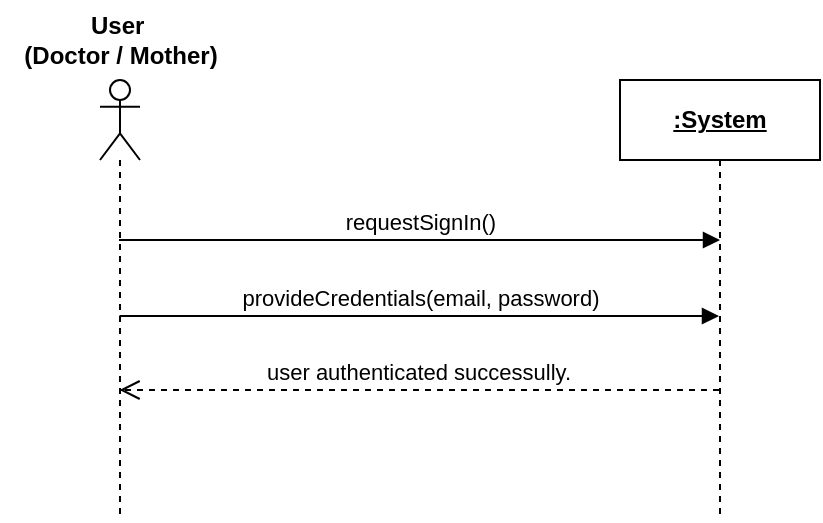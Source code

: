 <mxfile version="27.1.5" pages="16">
  <diagram name="SignIn" id="N6GayVzrRstHOmk6WzIa">
    <mxGraphModel dx="454" dy="593" grid="1" gridSize="10" guides="1" tooltips="1" connect="1" arrows="1" fold="1" page="1" pageScale="1" pageWidth="850" pageHeight="1100" math="0" shadow="0">
      <root>
        <mxCell id="0" />
        <mxCell id="1" parent="0" />
        <mxCell id="EVhgLAGG6ibvL9TU4sFH-7" value="" style="shape=umlLifeline;perimeter=lifelinePerimeter;whiteSpace=wrap;html=1;container=0;dropTarget=0;collapsible=0;recursiveResize=0;outlineConnect=0;portConstraint=eastwest;newEdgeStyle={&quot;curved&quot;:0,&quot;rounded&quot;:0};participant=umlActor;" parent="1" vertex="1">
          <mxGeometry x="230" y="90" width="20" height="220" as="geometry" />
        </mxCell>
        <mxCell id="EVhgLAGG6ibvL9TU4sFH-8" value="&lt;b&gt;:System&lt;/b&gt;" style="shape=umlLifeline;perimeter=lifelinePerimeter;whiteSpace=wrap;html=1;container=1;dropTarget=0;collapsible=0;recursiveResize=0;outlineConnect=0;portConstraint=eastwest;newEdgeStyle={&quot;curved&quot;:0,&quot;rounded&quot;:0};fontStyle=4" parent="1" vertex="1">
          <mxGeometry x="490" y="90" width="100" height="220" as="geometry" />
        </mxCell>
        <mxCell id="EVhgLAGG6ibvL9TU4sFH-10" value="requestSignIn()" style="html=1;verticalAlign=bottom;endArrow=block;curved=0;rounded=0;" parent="1" edge="1">
          <mxGeometry x="-0.002" width="80" relative="1" as="geometry">
            <mxPoint x="239.5" y="170" as="sourcePoint" />
            <mxPoint x="540" y="170" as="targetPoint" />
            <mxPoint as="offset" />
          </mxGeometry>
        </mxCell>
        <mxCell id="EVhgLAGG6ibvL9TU4sFH-12" value="&lt;b&gt;User&amp;nbsp;&lt;/b&gt;&lt;div&gt;&lt;b&gt;(Doctor / Mother)&lt;/b&gt;&lt;/div&gt;" style="text;html=1;align=center;verticalAlign=middle;resizable=0;points=[];autosize=1;strokeColor=none;fillColor=none;" parent="1" vertex="1">
          <mxGeometry x="180" y="50" width="120" height="40" as="geometry" />
        </mxCell>
        <mxCell id="YgjMGdkegu4M4lKIkr5J-3" value="provideCredentials(email, password)" style="html=1;verticalAlign=bottom;endArrow=block;curved=0;rounded=0;" parent="1" edge="1">
          <mxGeometry width="80" relative="1" as="geometry">
            <mxPoint x="239.759" y="208" as="sourcePoint" />
            <mxPoint x="539.5" y="208" as="targetPoint" />
          </mxGeometry>
        </mxCell>
        <mxCell id="YgjMGdkegu4M4lKIkr5J-4" value="user authenticated successully." style="html=1;verticalAlign=bottom;endArrow=open;dashed=1;endSize=8;curved=0;rounded=0;" parent="1" edge="1">
          <mxGeometry relative="1" as="geometry">
            <mxPoint x="539.5" y="245" as="sourcePoint" />
            <mxPoint x="239.759" y="245" as="targetPoint" />
          </mxGeometry>
        </mxCell>
      </root>
    </mxGraphModel>
  </diagram>
  <diagram id="Yyx0o5TSY3xgZ4pMwKbJ" name="SignUp">
    <mxGraphModel dx="454" dy="593" grid="1" gridSize="10" guides="1" tooltips="1" connect="1" arrows="1" fold="1" page="1" pageScale="1" pageWidth="850" pageHeight="1100" math="0" shadow="0">
      <root>
        <mxCell id="0" />
        <mxCell id="1" parent="0" />
        <mxCell id="LHX_hr5OwsLQoqtaQr-F-1" value="&lt;b&gt;:System&lt;/b&gt;" style="shape=umlLifeline;perimeter=lifelinePerimeter;whiteSpace=wrap;html=1;container=1;dropTarget=0;collapsible=0;recursiveResize=0;outlineConnect=0;portConstraint=eastwest;newEdgeStyle={&quot;curved&quot;:0,&quot;rounded&quot;:0};" parent="1" vertex="1">
          <mxGeometry x="630" y="490" width="100" height="250" as="geometry" />
        </mxCell>
        <mxCell id="LHX_hr5OwsLQoqtaQr-F-3" value="" style="shape=umlLifeline;perimeter=lifelinePerimeter;whiteSpace=wrap;html=1;container=0;dropTarget=0;collapsible=0;recursiveResize=0;outlineConnect=0;portConstraint=eastwest;newEdgeStyle={&quot;curved&quot;:0,&quot;rounded&quot;:0};participant=umlActor;" parent="1" vertex="1">
          <mxGeometry x="240" y="520" width="20" height="210" as="geometry" />
        </mxCell>
        <mxCell id="LHX_hr5OwsLQoqtaQr-F-4" value="requestSignUp()" style="html=1;verticalAlign=bottom;endArrow=block;curved=0;rounded=0;" parent="1" target="LHX_hr5OwsLQoqtaQr-F-1" edge="1">
          <mxGeometry width="80" relative="1" as="geometry">
            <mxPoint x="249.5" y="592" as="sourcePoint" />
            <mxPoint x="639.5" y="592" as="targetPoint" />
            <mxPoint as="offset" />
          </mxGeometry>
        </mxCell>
        <mxCell id="LHX_hr5OwsLQoqtaQr-F-6" value="&lt;b&gt;User&amp;nbsp;&lt;/b&gt;&lt;div&gt;&lt;b&gt;(Doctor / Mother)&lt;/b&gt;&lt;/div&gt;" style="text;html=1;align=center;verticalAlign=middle;resizable=0;points=[];autosize=1;strokeColor=none;fillColor=none;" parent="1" vertex="1">
          <mxGeometry x="190" y="450" width="120" height="40" as="geometry" />
        </mxCell>
        <mxCell id="sfrPIiyPcjP5FA_OpZy0-5" value="provideCredentials(email, photo, name, dateOfBirth, role, password, confirmPassword)" style="html=1;verticalAlign=bottom;endArrow=block;curved=0;rounded=0;" parent="1" target="LHX_hr5OwsLQoqtaQr-F-1" edge="1">
          <mxGeometry x="-0.002" width="80" relative="1" as="geometry">
            <mxPoint x="249.5" y="653" as="sourcePoint" />
            <mxPoint x="639.5" y="653" as="targetPoint" />
            <mxPoint as="offset" />
          </mxGeometry>
        </mxCell>
        <mxCell id="sfrPIiyPcjP5FA_OpZy0-7" value="Account Created Successfully" style="html=1;verticalAlign=bottom;endArrow=open;dashed=1;endSize=8;curved=0;rounded=0;" parent="1" edge="1">
          <mxGeometry relative="1" as="geometry">
            <mxPoint x="679.5" y="694" as="sourcePoint" />
            <mxPoint x="249.5" y="694" as="targetPoint" />
          </mxGeometry>
        </mxCell>
      </root>
    </mxGraphModel>
  </diagram>
  <diagram id="Fanrsh-Y3Voa6wJdwCKg" name="Reset Password">
    <mxGraphModel dx="454" dy="593" grid="1" gridSize="10" guides="1" tooltips="1" connect="1" arrows="1" fold="1" page="1" pageScale="1" pageWidth="850" pageHeight="1100" math="0" shadow="0">
      <root>
        <mxCell id="0" />
        <mxCell id="1" parent="0" />
        <mxCell id="NAHhVBtq1M-nfspq5FFh-1" value="&lt;b&gt;:System&lt;/b&gt;" style="shape=umlLifeline;perimeter=lifelinePerimeter;whiteSpace=wrap;html=1;container=1;dropTarget=0;collapsible=0;recursiveResize=0;outlineConnect=0;portConstraint=eastwest;newEdgeStyle={&quot;curved&quot;:0,&quot;rounded&quot;:0};" parent="1" vertex="1">
          <mxGeometry x="643" y="283" width="100" height="587" as="geometry" />
        </mxCell>
        <mxCell id="NAHhVBtq1M-nfspq5FFh-5" value="oneTimePassword" style="html=1;verticalAlign=bottom;endArrow=open;dashed=1;endSize=8;curved=0;rounded=0;" parent="NAHhVBtq1M-nfspq5FFh-1" edge="1">
          <mxGeometry relative="1" as="geometry">
            <mxPoint x="45" y="292" as="sourcePoint" />
            <mxPoint x="-250" y="292" as="targetPoint" />
          </mxGeometry>
        </mxCell>
        <mxCell id="NAHhVBtq1M-nfspq5FFh-7" value="prompt new password" style="html=1;verticalAlign=bottom;endArrow=open;dashed=1;endSize=8;curved=0;rounded=0;" parent="NAHhVBtq1M-nfspq5FFh-1" edge="1">
          <mxGeometry relative="1" as="geometry">
            <mxPoint x="43" y="394" as="sourcePoint" />
            <mxPoint x="-252" y="394" as="targetPoint" />
          </mxGeometry>
        </mxCell>
        <mxCell id="NAHhVBtq1M-nfspq5FFh-23" value="Password Resest Success" style="html=1;verticalAlign=bottom;endArrow=open;dashed=1;endSize=8;curved=0;rounded=0;" parent="NAHhVBtq1M-nfspq5FFh-1" edge="1">
          <mxGeometry relative="1" as="geometry">
            <mxPoint x="43" y="498" as="sourcePoint" />
            <mxPoint x="-252" y="498" as="targetPoint" />
          </mxGeometry>
        </mxCell>
        <mxCell id="NAHhVBtq1M-nfspq5FFh-10" value="" style="shape=umlLifeline;perimeter=lifelinePerimeter;whiteSpace=wrap;html=1;container=0;dropTarget=0;collapsible=0;recursiveResize=0;outlineConnect=0;portConstraint=eastwest;newEdgeStyle={&quot;curved&quot;:0,&quot;rounded&quot;:0};participant=umlActor;" parent="1" vertex="1">
          <mxGeometry x="378" y="293" width="20" height="567" as="geometry" />
        </mxCell>
        <mxCell id="NAHhVBtq1M-nfspq5FFh-14" value="initiatePasswordReset()" style="html=1;verticalAlign=bottom;endArrow=block;curved=0;rounded=0;" parent="1" edge="1">
          <mxGeometry width="80" relative="1" as="geometry">
            <mxPoint x="393" y="413" as="sourcePoint" />
            <mxPoint x="688" y="413" as="targetPoint" />
          </mxGeometry>
        </mxCell>
        <mxCell id="NAHhVBtq1M-nfspq5FFh-15" value="prompts registered email" style="html=1;verticalAlign=bottom;endArrow=open;dashed=1;endSize=8;curved=0;rounded=0;" parent="1" edge="1">
          <mxGeometry relative="1" as="geometry">
            <mxPoint x="683" y="467.66" as="sourcePoint" />
            <mxPoint x="393" y="467.66" as="targetPoint" />
          </mxGeometry>
        </mxCell>
        <mxCell id="NAHhVBtq1M-nfspq5FFh-16" value="&lt;b&gt;User&lt;br&gt;Mother / Doctor&lt;/b&gt;" style="text;html=1;align=center;verticalAlign=middle;resizable=0;points=[];autosize=1;strokeColor=none;fillColor=none;" parent="1" vertex="1">
          <mxGeometry x="334" y="243" width="110" height="40" as="geometry" />
        </mxCell>
        <mxCell id="NAHhVBtq1M-nfspq5FFh-18" value="submitRegisteredEmail(email)" style="html=1;verticalAlign=bottom;endArrow=block;curved=0;rounded=0;" parent="1" edge="1">
          <mxGeometry width="80" relative="1" as="geometry">
            <mxPoint x="393" y="523" as="sourcePoint" />
            <mxPoint x="688" y="523" as="targetPoint" />
          </mxGeometry>
        </mxCell>
        <mxCell id="vVuwLOOllmPFjARPKvVa-1" value="submitCode(oneTimePassword)" style="html=1;verticalAlign=bottom;endArrow=block;curved=0;rounded=0;" edge="1" parent="1">
          <mxGeometry width="80" relative="1" as="geometry">
            <mxPoint x="387.5" y="626.5" as="sourcePoint" />
            <mxPoint x="692.5" y="626.5" as="targetPoint" />
          </mxGeometry>
        </mxCell>
        <mxCell id="vVuwLOOllmPFjARPKvVa-2" value="submitNewPassword(newPassword, confirmPassword)" style="html=1;verticalAlign=bottom;endArrow=block;curved=0;rounded=0;" edge="1" parent="1">
          <mxGeometry width="80" relative="1" as="geometry">
            <mxPoint x="388" y="727" as="sourcePoint" />
            <mxPoint x="693" y="727" as="targetPoint" />
          </mxGeometry>
        </mxCell>
      </root>
    </mxGraphModel>
  </diagram>
  <diagram id="nSgAt2Y5GcSwiUJ2lX43" name="Pair Wrist Band">
    <mxGraphModel dx="454" dy="593" grid="1" gridSize="10" guides="1" tooltips="1" connect="1" arrows="1" fold="1" page="1" pageScale="1" pageWidth="850" pageHeight="1100" math="0" shadow="0">
      <root>
        <mxCell id="0" />
        <mxCell id="1" parent="0" />
        <mxCell id="EY9uETwzX0IC2XWFd5OE-1" value="&lt;u&gt;&lt;b&gt;:System&lt;/b&gt;&lt;/u&gt;" style="shape=umlLifeline;perimeter=lifelinePerimeter;whiteSpace=wrap;html=1;container=1;dropTarget=0;collapsible=0;recursiveResize=0;outlineConnect=0;portConstraint=eastwest;newEdgeStyle={&quot;curved&quot;:0,&quot;rounded&quot;:0};" parent="1" vertex="1">
          <mxGeometry x="545" y="210" width="100" height="330" as="geometry" />
        </mxCell>
        <mxCell id="EY9uETwzX0IC2XWFd5OE-3" value="" style="shape=umlLifeline;perimeter=lifelinePerimeter;whiteSpace=wrap;html=1;container=0;dropTarget=0;collapsible=0;recursiveResize=0;outlineConnect=0;portConstraint=eastwest;newEdgeStyle={&quot;curved&quot;:0,&quot;rounded&quot;:0};participant=umlActor;" parent="1" vertex="1">
          <mxGeometry x="280" y="220" width="20" height="320" as="geometry" />
        </mxCell>
        <mxCell id="EY9uETwzX0IC2XWFd5OE-4" value="requestDeviceList()" style="html=1;verticalAlign=bottom;endArrow=block;curved=0;rounded=0;" parent="1" source="EY9uETwzX0IC2XWFd5OE-3" edge="1">
          <mxGeometry x="0.003" width="80" relative="1" as="geometry">
            <mxPoint x="300" y="300" as="sourcePoint" />
            <mxPoint x="595" y="300" as="targetPoint" />
            <mxPoint as="offset" />
          </mxGeometry>
        </mxCell>
        <mxCell id="EY9uETwzX0IC2XWFd5OE-5" value="display list of available bluetooth devices" style="html=1;verticalAlign=bottom;endArrow=open;dashed=1;endSize=8;curved=0;rounded=0;" parent="1" target="EY9uETwzX0IC2XWFd5OE-3" edge="1">
          <mxGeometry relative="1" as="geometry">
            <mxPoint x="590" y="360" as="sourcePoint" />
            <mxPoint x="300" y="360" as="targetPoint" />
          </mxGeometry>
        </mxCell>
        <mxCell id="EY9uETwzX0IC2XWFd5OE-6" value="&lt;div&gt;&lt;b&gt;Mother&lt;/b&gt;&lt;/div&gt;" style="text;html=1;align=center;verticalAlign=middle;resizable=0;points=[];autosize=1;strokeColor=none;fillColor=none;" parent="1" vertex="1">
          <mxGeometry x="260" y="175" width="60" height="30" as="geometry" />
        </mxCell>
        <mxCell id="EY9uETwzX0IC2XWFd5OE-13" value="selectDevice(wristbandID)" style="html=1;verticalAlign=bottom;endArrow=block;curved=0;rounded=0;" parent="1" edge="1">
          <mxGeometry x="0.003" width="80" relative="1" as="geometry">
            <mxPoint x="289.5" y="430" as="sourcePoint" />
            <mxPoint x="594.5" y="430" as="targetPoint" />
            <mxPoint as="offset" />
          </mxGeometry>
        </mxCell>
        <mxCell id="EY9uETwzX0IC2XWFd5OE-17" value="Wrist Band Connected Successfully" style="html=1;verticalAlign=bottom;endArrow=open;dashed=1;endSize=8;curved=0;rounded=0;" parent="1" target="EY9uETwzX0IC2XWFd5OE-3" edge="1">
          <mxGeometry x="-0.001" relative="1" as="geometry">
            <mxPoint x="590" y="500" as="sourcePoint" />
            <mxPoint x="300" y="500" as="targetPoint" />
            <mxPoint as="offset" />
          </mxGeometry>
        </mxCell>
        <mxCell id="UEQAElvjvlcLZ4bycSxP-1" value="initiatePairing(wristbandID)" style="html=1;align=left;spacingLeft=2;endArrow=block;rounded=0;edgeStyle=orthogonalEdgeStyle;curved=0;rounded=0;fontSize=12;startSize=8;endSize=8;" edge="1" parent="1">
          <mxGeometry relative="1" as="geometry">
            <mxPoint x="590" y="450" as="sourcePoint" />
            <Array as="points">
              <mxPoint x="620" y="480" />
            </Array>
            <mxPoint x="595" y="480.04" as="targetPoint" />
          </mxGeometry>
        </mxCell>
      </root>
    </mxGraphModel>
  </diagram>
  <diagram id="DhOFPWaKK2n4Q0cjY7Am" name="Live Sensor Data">
    <mxGraphModel dx="1049" dy="847" grid="0" gridSize="10" guides="1" tooltips="1" connect="1" arrows="1" fold="1" page="0" pageScale="1" pageWidth="827" pageHeight="1169" math="0" shadow="0">
      <root>
        <mxCell id="0" />
        <mxCell id="1" parent="0" />
        <mxCell id="IZ5HJWcbSJu1AobCsOnL-1" value="&lt;b&gt;:System&lt;/b&gt;" style="shape=umlLifeline;perimeter=lifelinePerimeter;whiteSpace=wrap;html=1;container=1;dropTarget=0;collapsible=0;recursiveResize=0;outlineConnect=0;portConstraint=eastwest;newEdgeStyle={&quot;curved&quot;:0,&quot;rounded&quot;:0};" parent="1" vertex="1">
          <mxGeometry x="383" y="198" width="100" height="315" as="geometry" />
        </mxCell>
        <mxCell id="tZbcArfNPAnoXkrzeiHv-8" value="storeSensorData(heartRate,&amp;nbsp;&lt;div&gt;bloodPressure,&lt;span style=&quot;background-color: light-dark(#ffffff, var(--ge-dark-color, #121212)); color: light-dark(rgb(0, 0, 0), rgb(255, 255, 255));&quot;&gt;temprature,&amp;nbsp;&lt;/span&gt;&lt;/div&gt;&lt;div&gt;&lt;span style=&quot;background-color: light-dark(#ffffff, var(--ge-dark-color, #121212)); color: light-dark(rgb(0, 0, 0), rgb(255, 255, 255));&quot;&gt;sugarLeve, pulseRatel)&lt;/span&gt;&lt;/div&gt;" style="html=1;align=left;spacingLeft=2;endArrow=block;rounded=0;edgeStyle=orthogonalEdgeStyle;curved=0;rounded=0;fontSize=12;startSize=8;endSize=8;" edge="1" parent="IZ5HJWcbSJu1AobCsOnL-1">
          <mxGeometry relative="1" as="geometry">
            <mxPoint x="51" y="225" as="sourcePoint" />
            <Array as="points">
              <mxPoint x="81" y="255" />
            </Array>
            <mxPoint x="56" y="255.04" as="targetPoint" />
          </mxGeometry>
        </mxCell>
        <mxCell id="tZbcArfNPAnoXkrzeiHv-9" value="storeSensorData(heartRate,&amp;nbsp;&lt;div&gt;bloodPressure,&lt;span style=&quot;background-color: light-dark(#ffffff, var(--ge-dark-color, #121212)); color: light-dark(rgb(0, 0, 0), rgb(255, 255, 255));&quot;&gt;temprature,&amp;nbsp;&lt;/span&gt;&lt;/div&gt;&lt;div&gt;&lt;span style=&quot;background-color: light-dark(#ffffff, var(--ge-dark-color, #121212)); color: light-dark(rgb(0, 0, 0), rgb(255, 255, 255));&quot;&gt;sugarLevel, pulseRate)&lt;/span&gt;&lt;/div&gt;" style="html=1;align=left;spacingLeft=2;endArrow=block;rounded=0;edgeStyle=orthogonalEdgeStyle;curved=0;rounded=0;fontSize=12;startSize=8;endSize=8;" edge="1" parent="IZ5HJWcbSJu1AobCsOnL-1">
          <mxGeometry relative="1" as="geometry">
            <mxPoint x="51" y="148" as="sourcePoint" />
            <Array as="points">
              <mxPoint x="81" y="178" />
            </Array>
            <mxPoint x="56" y="178.04" as="targetPoint" />
          </mxGeometry>
        </mxCell>
        <mxCell id="IZ5HJWcbSJu1AobCsOnL-4" value="" style="shape=umlLifeline;perimeter=lifelinePerimeter;whiteSpace=wrap;html=1;container=0;dropTarget=0;collapsible=0;recursiveResize=0;outlineConnect=0;portConstraint=eastwest;newEdgeStyle={&quot;curved&quot;:0,&quot;rounded&quot;:0};participant=umlActor;" parent="1" vertex="1">
          <mxGeometry x="76" y="212" width="20" height="307" as="geometry" />
        </mxCell>
        <mxCell id="IZ5HJWcbSJu1AobCsOnL-6" value="openLiveSensorScreen()" style="html=1;verticalAlign=bottom;endArrow=block;curved=0;rounded=0;" parent="1" edge="1">
          <mxGeometry x="0.003" width="80" relative="1" as="geometry">
            <mxPoint x="85.5" y="272" as="sourcePoint" />
            <mxPoint x="432.5" y="272" as="targetPoint" />
            <mxPoint as="offset" />
          </mxGeometry>
        </mxCell>
        <mxCell id="IZ5HJWcbSJu1AobCsOnL-7" value="screen displayed to show live values from sensor" style="html=1;verticalAlign=bottom;endArrow=open;dashed=1;endSize=8;curved=0;rounded=0;" parent="1" edge="1">
          <mxGeometry relative="1" as="geometry">
            <mxPoint x="432.5" y="315.5" as="sourcePoint" />
            <mxPoint x="85.5" y="315.5" as="targetPoint" />
            <mxPoint as="offset" />
          </mxGeometry>
        </mxCell>
        <mxCell id="IZ5HJWcbSJu1AobCsOnL-8" value="&lt;b&gt;User&lt;br&gt;&lt;/b&gt;&lt;div&gt;&lt;b&gt;Mother / Doctor&lt;/b&gt;&lt;/div&gt;" style="text;html=1;align=center;verticalAlign=middle;resizable=0;points=[];autosize=1;strokeColor=none;fillColor=none;" parent="1" vertex="1">
          <mxGeometry x="33" y="166" width="107" height="41" as="geometry" />
        </mxCell>
        <mxCell id="tZbcArfNPAnoXkrzeiHv-1" value="Loop" style="shape=umlFrame;whiteSpace=wrap;html=1;pointerEvents=0;" vertex="1" parent="1">
          <mxGeometry x="-1" y="327" width="637" height="168" as="geometry" />
        </mxCell>
        <mxCell id="tZbcArfNPAnoXkrzeiHv-10" value="&lt;span style=&quot;font-size: 12px; text-align: left;&quot;&gt;heartRate,&amp;nbsp;&lt;/span&gt;&lt;span style=&quot;font-size: 12px; text-align: left; background-color: light-dark(#ffffff, var(--ge-dark-color, #121212)); color: light-dark(rgb(0, 0, 0), rgb(255, 255, 255));&quot;&gt;bloodPressure,&lt;/span&gt;&lt;span style=&quot;font-size: 12px; text-align: left; background-color: light-dark(#ffffff, var(--ge-dark-color, #121212)); color: light-dark(rgb(0, 0, 0), rgb(255, 255, 255));&quot;&gt;temprature,&amp;nbsp;&lt;/span&gt;&lt;span style=&quot;font-size: 12px; text-align: left; color: light-dark(rgb(0, 0, 0), rgb(255, 255, 255)); background-color: light-dark(#ffffff, var(--ge-dark-color, #121212));&quot;&gt;sugarLevel, pulseRate&lt;/span&gt;" style="html=1;verticalAlign=bottom;endArrow=open;dashed=1;endSize=8;curved=0;rounded=0;" edge="1" parent="1" target="IZ5HJWcbSJu1AobCsOnL-4">
          <mxGeometry relative="1" as="geometry">
            <mxPoint x="437" y="401" as="sourcePoint" />
            <mxPoint x="84" y="403" as="targetPoint" />
            <mxPoint as="offset" />
          </mxGeometry>
        </mxCell>
      </root>
    </mxGraphModel>
  </diagram>
  <diagram id="34Anwa1zmgRzib_1__5S" name="Prescribe Medicine">
    <mxGraphModel dx="961" dy="47" grid="0" gridSize="10" guides="1" tooltips="1" connect="1" arrows="1" fold="1" page="0" pageScale="1" pageWidth="827" pageHeight="1169" math="0" shadow="0">
      <root>
        <mxCell id="0" />
        <mxCell id="1" parent="0" />
        <mxCell id="5WfwffEhfJJy-L1a1V98-1" value="&lt;b&gt;&lt;u&gt;:System&lt;/u&gt;&lt;/b&gt;" style="shape=umlLifeline;perimeter=lifelinePerimeter;whiteSpace=wrap;html=1;container=1;dropTarget=0;collapsible=0;recursiveResize=0;outlineConnect=0;portConstraint=eastwest;newEdgeStyle={&quot;curved&quot;:0,&quot;rounded&quot;:0};" vertex="1" parent="1">
          <mxGeometry x="484" y="893" width="100" height="664" as="geometry" />
        </mxCell>
        <mxCell id="5WfwffEhfJJy-L1a1V98-2" value="selectPatient(patientId)" style="html=1;verticalAlign=bottom;endArrow=block;curved=0;rounded=0;" edge="1" parent="5WfwffEhfJJy-L1a1V98-1" source="5WfwffEhfJJy-L1a1V98-6">
          <mxGeometry width="80" relative="1" as="geometry">
            <mxPoint x="-250" y="332" as="sourcePoint" />
            <mxPoint x="45" y="332" as="targetPoint" />
          </mxGeometry>
        </mxCell>
        <mxCell id="5WfwffEhfJJy-L1a1V98-3" value="patient details displayed" style="html=1;verticalAlign=bottom;endArrow=open;dashed=1;endSize=8;curved=0;rounded=0;" edge="1" parent="5WfwffEhfJJy-L1a1V98-1" target="5WfwffEhfJJy-L1a1V98-6">
          <mxGeometry relative="1" as="geometry">
            <mxPoint x="45" y="382" as="sourcePoint" />
            <mxPoint x="-250" y="382" as="targetPoint" />
          </mxGeometry>
        </mxCell>
        <mxCell id="5WfwffEhfJJy-L1a1V98-4" value="navigateToPrescription()" style="html=1;verticalAlign=bottom;endArrow=block;curved=0;rounded=0;" edge="1" parent="5WfwffEhfJJy-L1a1V98-1" source="5WfwffEhfJJy-L1a1V98-6">
          <mxGeometry width="80" relative="1" as="geometry">
            <mxPoint x="-252" y="424" as="sourcePoint" />
            <mxPoint x="43" y="424" as="targetPoint" />
          </mxGeometry>
        </mxCell>
        <mxCell id="5WfwffEhfJJy-L1a1V98-5" value="notifyMother(patientId, &quot;New Prescription Assigned&quot;)" style="html=1;align=left;spacingLeft=2;endArrow=block;rounded=0;edgeStyle=orthogonalEdgeStyle;curved=0;rounded=0;fontSize=12;startSize=8;endSize=8;" edge="1" parent="5WfwffEhfJJy-L1a1V98-1">
          <mxGeometry relative="1" as="geometry">
            <mxPoint x="49" y="604" as="sourcePoint" />
            <Array as="points">
              <mxPoint x="79" y="634" />
            </Array>
            <mxPoint x="54" y="634.04" as="targetPoint" />
          </mxGeometry>
        </mxCell>
        <mxCell id="5WfwffEhfJJy-L1a1V98-6" value="" style="shape=umlLifeline;perimeter=lifelinePerimeter;whiteSpace=wrap;html=1;container=0;dropTarget=0;collapsible=0;recursiveResize=0;outlineConnect=0;portConstraint=eastwest;newEdgeStyle={&quot;curved&quot;:0,&quot;rounded&quot;:0};participant=umlActor;" vertex="1" parent="1">
          <mxGeometry x="133" y="903" width="20" height="633" as="geometry" />
        </mxCell>
        <mxCell id="5WfwffEhfJJy-L1a1V98-7" value="openApp()" style="html=1;verticalAlign=bottom;endArrow=block;curved=0;rounded=0;" edge="1" parent="1" target="5WfwffEhfJJy-L1a1V98-1">
          <mxGeometry width="80" relative="1" as="geometry">
            <mxPoint x="148" y="1023" as="sourcePoint" />
            <mxPoint x="443" y="1023" as="targetPoint" />
          </mxGeometry>
        </mxCell>
        <mxCell id="5WfwffEhfJJy-L1a1V98-8" value="Home Screen" style="html=1;verticalAlign=bottom;endArrow=open;dashed=1;endSize=8;curved=0;rounded=0;" edge="1" parent="1" source="5WfwffEhfJJy-L1a1V98-1">
          <mxGeometry relative="1" as="geometry">
            <mxPoint x="438" y="1077.66" as="sourcePoint" />
            <mxPoint x="148" y="1077.66" as="targetPoint" />
          </mxGeometry>
        </mxCell>
        <mxCell id="5WfwffEhfJJy-L1a1V98-9" value="&lt;b&gt;Doctor&lt;/b&gt;" style="text;html=1;align=center;verticalAlign=middle;resizable=0;points=[];autosize=1;strokeColor=none;fillColor=none;" vertex="1" parent="1">
          <mxGeometry x="115" y="860" width="57" height="26" as="geometry" />
        </mxCell>
        <mxCell id="5WfwffEhfJJy-L1a1V98-10" value="reuestLinkedPatients(doctorID)" style="html=1;verticalAlign=bottom;endArrow=block;curved=0;rounded=0;" edge="1" parent="1" target="5WfwffEhfJJy-L1a1V98-1">
          <mxGeometry width="80" relative="1" as="geometry">
            <mxPoint x="148" y="1133" as="sourcePoint" />
            <mxPoint x="443" y="1133" as="targetPoint" />
          </mxGeometry>
        </mxCell>
        <mxCell id="5WfwffEhfJJy-L1a1V98-11" value="display linked patients" style="html=1;verticalAlign=bottom;endArrow=open;dashed=1;endSize=8;curved=0;rounded=0;" edge="1" parent="1" source="5WfwffEhfJJy-L1a1V98-1">
          <mxGeometry relative="1" as="geometry">
            <mxPoint x="443" y="1183" as="sourcePoint" />
            <mxPoint x="148" y="1183" as="targetPoint" />
          </mxGeometry>
        </mxCell>
        <mxCell id="5WfwffEhfJJy-L1a1V98-12" value="enterPrescriptionDetails(medicineName, dosage, frequency,before_AfterMeal)" style="html=1;verticalAlign=bottom;endArrow=block;curved=0;rounded=0;" edge="1" parent="1" target="5WfwffEhfJJy-L1a1V98-1">
          <mxGeometry width="80" relative="1" as="geometry">
            <mxPoint x="142.786" y="1409.5" as="sourcePoint" />
            <mxPoint x="447.5" y="1409.5" as="targetPoint" />
          </mxGeometry>
        </mxCell>
        <mxCell id="5WfwffEhfJJy-L1a1V98-13" value="medicine prescription screen displayed" style="html=1;verticalAlign=bottom;endArrow=open;dashed=1;endSize=8;curved=0;rounded=0;" edge="1" parent="1" source="5WfwffEhfJJy-L1a1V98-1">
          <mxGeometry relative="1" as="geometry">
            <mxPoint x="447.5" y="1366" as="sourcePoint" />
            <mxPoint x="143.065" y="1366" as="targetPoint" />
          </mxGeometry>
        </mxCell>
        <mxCell id="5WfwffEhfJJy-L1a1V98-14" value="prescription saved successfully" style="html=1;verticalAlign=bottom;endArrow=open;dashed=1;endSize=8;curved=0;rounded=0;" edge="1" parent="1" source="5WfwffEhfJJy-L1a1V98-1">
          <mxGeometry relative="1" as="geometry">
            <mxPoint x="447.5" y="1486" as="sourcePoint" />
            <mxPoint x="143.065" y="1486" as="targetPoint" />
          </mxGeometry>
        </mxCell>
        <mxCell id="5WfwffEhfJJy-L1a1V98-15" value="submitPrescription(patientId, prescription)" style="html=1;verticalAlign=bottom;endArrow=block;curved=0;rounded=0;" edge="1" parent="1" target="5WfwffEhfJJy-L1a1V98-1">
          <mxGeometry width="80" relative="1" as="geometry">
            <mxPoint x="141.996" y="1444" as="sourcePoint" />
            <mxPoint x="446.71" y="1444" as="targetPoint" />
          </mxGeometry>
        </mxCell>
      </root>
    </mxGraphModel>
  </diagram>
  <diagram id="KR_jBHKVJN9CUmo2qu4w" name="View Prescribed Medicine">
    <mxGraphModel dx="1192" dy="298" grid="0" gridSize="10" guides="1" tooltips="1" connect="1" arrows="1" fold="1" page="0" pageScale="1" pageWidth="827" pageHeight="1169" math="0" shadow="0">
      <root>
        <mxCell id="0" />
        <mxCell id="1" parent="0" />
        <mxCell id="zGDEtAntjKZSs1WJ_YsZ-1" value="&lt;b&gt;&lt;u&gt;:System&lt;/u&gt;&lt;/b&gt;" style="shape=umlLifeline;perimeter=lifelinePerimeter;whiteSpace=wrap;html=1;container=1;dropTarget=0;collapsible=0;recursiveResize=0;outlineConnect=0;portConstraint=eastwest;newEdgeStyle={&quot;curved&quot;:0,&quot;rounded&quot;:0};" vertex="1" parent="1">
          <mxGeometry x="322" y="503" width="100" height="518" as="geometry" />
        </mxCell>
        <mxCell id="zGDEtAntjKZSs1WJ_YsZ-2" value="selectPatient(patientId)" style="html=1;verticalAlign=bottom;endArrow=block;curved=0;rounded=0;" edge="1" parent="zGDEtAntjKZSs1WJ_YsZ-1" source="zGDEtAntjKZSs1WJ_YsZ-6">
          <mxGeometry width="80" relative="1" as="geometry">
            <mxPoint x="-250" y="332" as="sourcePoint" />
            <mxPoint x="45" y="332" as="targetPoint" />
          </mxGeometry>
        </mxCell>
        <mxCell id="zGDEtAntjKZSs1WJ_YsZ-3" value="patient details displayed" style="html=1;verticalAlign=bottom;endArrow=open;dashed=1;endSize=8;curved=0;rounded=0;" edge="1" parent="zGDEtAntjKZSs1WJ_YsZ-1" target="zGDEtAntjKZSs1WJ_YsZ-6">
          <mxGeometry relative="1" as="geometry">
            <mxPoint x="45" y="382" as="sourcePoint" />
            <mxPoint x="-250" y="382" as="targetPoint" />
          </mxGeometry>
        </mxCell>
        <mxCell id="zGDEtAntjKZSs1WJ_YsZ-4" value="navigateToPrescription()" style="html=1;verticalAlign=bottom;endArrow=block;curved=0;rounded=0;" edge="1" parent="zGDEtAntjKZSs1WJ_YsZ-1" source="zGDEtAntjKZSs1WJ_YsZ-6">
          <mxGeometry width="80" relative="1" as="geometry">
            <mxPoint x="-252" y="424" as="sourcePoint" />
            <mxPoint x="43" y="424" as="targetPoint" />
          </mxGeometry>
        </mxCell>
        <mxCell id="zGDEtAntjKZSs1WJ_YsZ-6" value="" style="shape=umlLifeline;perimeter=lifelinePerimeter;whiteSpace=wrap;html=1;container=0;dropTarget=0;collapsible=0;recursiveResize=0;outlineConnect=0;portConstraint=eastwest;newEdgeStyle={&quot;curved&quot;:0,&quot;rounded&quot;:0};participant=umlActor;" vertex="1" parent="1">
          <mxGeometry x="-29" y="513" width="20" height="526" as="geometry" />
        </mxCell>
        <mxCell id="zGDEtAntjKZSs1WJ_YsZ-7" value="openApp()" style="html=1;verticalAlign=bottom;endArrow=block;curved=0;rounded=0;" edge="1" parent="1" target="zGDEtAntjKZSs1WJ_YsZ-1">
          <mxGeometry width="80" relative="1" as="geometry">
            <mxPoint x="-14" y="633" as="sourcePoint" />
            <mxPoint x="281" y="633" as="targetPoint" />
          </mxGeometry>
        </mxCell>
        <mxCell id="zGDEtAntjKZSs1WJ_YsZ-8" value="Home /&amp;nbsp; Dashboard Displayed" style="html=1;verticalAlign=bottom;endArrow=open;dashed=1;endSize=8;curved=0;rounded=0;" edge="1" parent="1" source="zGDEtAntjKZSs1WJ_YsZ-1">
          <mxGeometry relative="1" as="geometry">
            <mxPoint x="276" y="687.66" as="sourcePoint" />
            <mxPoint x="-14" y="687.66" as="targetPoint" />
          </mxGeometry>
        </mxCell>
        <mxCell id="zGDEtAntjKZSs1WJ_YsZ-9" value="&lt;b&gt;Doctor&lt;/b&gt;" style="text;html=1;align=center;verticalAlign=middle;resizable=0;points=[];autosize=1;strokeColor=none;fillColor=none;" vertex="1" parent="1">
          <mxGeometry x="-47" y="470" width="57" height="26" as="geometry" />
        </mxCell>
        <mxCell id="zGDEtAntjKZSs1WJ_YsZ-10" value="reuestLinkedPatients(doctorID)" style="html=1;verticalAlign=bottom;endArrow=block;curved=0;rounded=0;" edge="1" parent="1" target="zGDEtAntjKZSs1WJ_YsZ-1">
          <mxGeometry width="80" relative="1" as="geometry">
            <mxPoint x="-14" y="743" as="sourcePoint" />
            <mxPoint x="281" y="743" as="targetPoint" />
          </mxGeometry>
        </mxCell>
        <mxCell id="zGDEtAntjKZSs1WJ_YsZ-11" value="display linked patients" style="html=1;verticalAlign=bottom;endArrow=open;dashed=1;endSize=8;curved=0;rounded=0;" edge="1" parent="1" source="zGDEtAntjKZSs1WJ_YsZ-1">
          <mxGeometry relative="1" as="geometry">
            <mxPoint x="281" y="793" as="sourcePoint" />
            <mxPoint x="-14" y="793" as="targetPoint" />
          </mxGeometry>
        </mxCell>
        <mxCell id="zGDEtAntjKZSs1WJ_YsZ-13" value="medicine prescriptions displayed" style="html=1;verticalAlign=bottom;endArrow=open;dashed=1;endSize=8;curved=0;rounded=0;" edge="1" parent="1" source="zGDEtAntjKZSs1WJ_YsZ-1">
          <mxGeometry relative="1" as="geometry">
            <mxPoint x="285.5" y="976" as="sourcePoint" />
            <mxPoint x="-18.935" y="976" as="targetPoint" />
          </mxGeometry>
        </mxCell>
        <mxCell id="zGDEtAntjKZSs1WJ_YsZ-16" value="&lt;b&gt;&lt;u&gt;:System&lt;/u&gt;&lt;/b&gt;" style="shape=umlLifeline;perimeter=lifelinePerimeter;whiteSpace=wrap;html=1;container=1;dropTarget=0;collapsible=0;recursiveResize=0;outlineConnect=0;portConstraint=eastwest;newEdgeStyle={&quot;curved&quot;:0,&quot;rounded&quot;:0};" vertex="1" parent="1">
          <mxGeometry x="320" y="1119" width="100" height="372" as="geometry" />
        </mxCell>
        <mxCell id="zGDEtAntjKZSs1WJ_YsZ-19" value="navigateToMyPrescription()" style="html=1;verticalAlign=bottom;endArrow=block;curved=0;rounded=0;" edge="1" parent="zGDEtAntjKZSs1WJ_YsZ-16">
          <mxGeometry width="80" relative="1" as="geometry">
            <mxPoint x="-341.676" y="234" as="sourcePoint" />
            <mxPoint x="49.5" y="234" as="targetPoint" />
          </mxGeometry>
        </mxCell>
        <mxCell id="zGDEtAntjKZSs1WJ_YsZ-20" value="" style="shape=umlLifeline;perimeter=lifelinePerimeter;whiteSpace=wrap;html=1;container=0;dropTarget=0;collapsible=0;recursiveResize=0;outlineConnect=0;portConstraint=eastwest;newEdgeStyle={&quot;curved&quot;:0,&quot;rounded&quot;:0};participant=umlActor;" vertex="1" parent="1">
          <mxGeometry x="-31" y="1129" width="20" height="354" as="geometry" />
        </mxCell>
        <mxCell id="zGDEtAntjKZSs1WJ_YsZ-21" value="openApp()" style="html=1;verticalAlign=bottom;endArrow=block;curved=0;rounded=0;" edge="1" target="zGDEtAntjKZSs1WJ_YsZ-16" parent="1">
          <mxGeometry width="80" relative="1" as="geometry">
            <mxPoint x="-16" y="1249" as="sourcePoint" />
            <mxPoint x="279" y="1249" as="targetPoint" />
          </mxGeometry>
        </mxCell>
        <mxCell id="zGDEtAntjKZSs1WJ_YsZ-22" value="Home /&amp;nbsp; Dashboard Displayed" style="html=1;verticalAlign=bottom;endArrow=open;dashed=1;endSize=8;curved=0;rounded=0;" edge="1" source="zGDEtAntjKZSs1WJ_YsZ-16" parent="1">
          <mxGeometry relative="1" as="geometry">
            <mxPoint x="274" y="1303.66" as="sourcePoint" />
            <mxPoint x="-16" y="1303.66" as="targetPoint" />
          </mxGeometry>
        </mxCell>
        <mxCell id="zGDEtAntjKZSs1WJ_YsZ-23" value="&lt;b&gt;Mother&lt;/b&gt;" style="text;html=1;align=center;verticalAlign=middle;resizable=0;points=[];autosize=1;strokeColor=none;fillColor=none;" vertex="1" parent="1">
          <mxGeometry x="-49" y="1086" width="58" height="26" as="geometry" />
        </mxCell>
        <mxCell id="zGDEtAntjKZSs1WJ_YsZ-26" value="medicine prescriptions displayed if available" style="html=1;verticalAlign=bottom;endArrow=open;dashed=1;endSize=8;curved=0;rounded=0;" edge="1" parent="1">
          <mxGeometry relative="1" as="geometry">
            <mxPoint x="369.5" y="1422" as="sourcePoint" />
            <mxPoint x="-20.935" y="1422" as="targetPoint" />
          </mxGeometry>
        </mxCell>
      </root>
    </mxGraphModel>
  </diagram>
  <diagram id="-nRjyg3YhDDyFhHg_Fvp" name="View Prescribed Meal Plan">
    <mxGraphModel dx="673" dy="593" grid="1" gridSize="10" guides="1" tooltips="1" connect="1" arrows="1" fold="1" page="1" pageScale="1" pageWidth="850" pageHeight="1100" math="0" shadow="0">
      <root>
        <mxCell id="0" />
        <mxCell id="1" parent="0" />
        <mxCell id="_FNoU7fI-wl-jC42_lOA-1" value="&lt;b&gt;&lt;u&gt;:System&lt;/u&gt;&lt;/b&gt;" style="shape=umlLifeline;perimeter=lifelinePerimeter;whiteSpace=wrap;html=1;container=1;dropTarget=0;collapsible=0;recursiveResize=0;outlineConnect=0;portConstraint=eastwest;newEdgeStyle={&quot;curved&quot;:0,&quot;rounded&quot;:0};" vertex="1" parent="1">
          <mxGeometry x="831" y="473" width="100" height="518" as="geometry" />
        </mxCell>
        <mxCell id="_FNoU7fI-wl-jC42_lOA-2" value="selectPatient(patientId)" style="html=1;verticalAlign=bottom;endArrow=block;curved=0;rounded=0;" edge="1" parent="_FNoU7fI-wl-jC42_lOA-1" source="_FNoU7fI-wl-jC42_lOA-5">
          <mxGeometry width="80" relative="1" as="geometry">
            <mxPoint x="-250" y="332" as="sourcePoint" />
            <mxPoint x="45" y="332" as="targetPoint" />
          </mxGeometry>
        </mxCell>
        <mxCell id="_FNoU7fI-wl-jC42_lOA-3" value="patient details displayed" style="html=1;verticalAlign=bottom;endArrow=open;dashed=1;endSize=8;curved=0;rounded=0;" edge="1" parent="_FNoU7fI-wl-jC42_lOA-1" target="_FNoU7fI-wl-jC42_lOA-5">
          <mxGeometry relative="1" as="geometry">
            <mxPoint x="45" y="382" as="sourcePoint" />
            <mxPoint x="-250" y="382" as="targetPoint" />
          </mxGeometry>
        </mxCell>
        <mxCell id="_FNoU7fI-wl-jC42_lOA-4" value="navigateToMealPlan()" style="html=1;verticalAlign=bottom;endArrow=block;curved=0;rounded=0;" edge="1" parent="_FNoU7fI-wl-jC42_lOA-1" source="_FNoU7fI-wl-jC42_lOA-5">
          <mxGeometry width="80" relative="1" as="geometry">
            <mxPoint x="-252" y="424" as="sourcePoint" />
            <mxPoint x="43" y="424" as="targetPoint" />
          </mxGeometry>
        </mxCell>
        <mxCell id="_FNoU7fI-wl-jC42_lOA-5" value="" style="shape=umlLifeline;perimeter=lifelinePerimeter;whiteSpace=wrap;html=1;container=0;dropTarget=0;collapsible=0;recursiveResize=0;outlineConnect=0;portConstraint=eastwest;newEdgeStyle={&quot;curved&quot;:0,&quot;rounded&quot;:0};participant=umlActor;" vertex="1" parent="1">
          <mxGeometry x="480" y="483" width="20" height="526" as="geometry" />
        </mxCell>
        <mxCell id="_FNoU7fI-wl-jC42_lOA-6" value="openApp()" style="html=1;verticalAlign=bottom;endArrow=block;curved=0;rounded=0;" edge="1" parent="1" target="_FNoU7fI-wl-jC42_lOA-1">
          <mxGeometry width="80" relative="1" as="geometry">
            <mxPoint x="495" y="603" as="sourcePoint" />
            <mxPoint x="790" y="603" as="targetPoint" />
          </mxGeometry>
        </mxCell>
        <mxCell id="_FNoU7fI-wl-jC42_lOA-7" value="Home /&amp;nbsp; Dashboard Displayed" style="html=1;verticalAlign=bottom;endArrow=open;dashed=1;endSize=8;curved=0;rounded=0;" edge="1" parent="1" source="_FNoU7fI-wl-jC42_lOA-1">
          <mxGeometry relative="1" as="geometry">
            <mxPoint x="785" y="657.66" as="sourcePoint" />
            <mxPoint x="495" y="657.66" as="targetPoint" />
          </mxGeometry>
        </mxCell>
        <mxCell id="_FNoU7fI-wl-jC42_lOA-8" value="&lt;b&gt;Doctor&lt;/b&gt;" style="text;html=1;align=center;verticalAlign=middle;resizable=0;points=[];autosize=1;strokeColor=none;fillColor=none;" vertex="1" parent="1">
          <mxGeometry x="462" y="440" width="57" height="26" as="geometry" />
        </mxCell>
        <mxCell id="_FNoU7fI-wl-jC42_lOA-9" value="requestLinkedPatients(doctorID)" style="html=1;verticalAlign=bottom;endArrow=block;curved=0;rounded=0;" edge="1" parent="1" target="_FNoU7fI-wl-jC42_lOA-1">
          <mxGeometry width="80" relative="1" as="geometry">
            <mxPoint x="495" y="713" as="sourcePoint" />
            <mxPoint x="790" y="713" as="targetPoint" />
          </mxGeometry>
        </mxCell>
        <mxCell id="_FNoU7fI-wl-jC42_lOA-10" value="displays linked patients" style="html=1;verticalAlign=bottom;endArrow=open;dashed=1;endSize=8;curved=0;rounded=0;" edge="1" parent="1" source="_FNoU7fI-wl-jC42_lOA-1">
          <mxGeometry relative="1" as="geometry">
            <mxPoint x="790" y="763" as="sourcePoint" />
            <mxPoint x="495" y="763" as="targetPoint" />
          </mxGeometry>
        </mxCell>
        <mxCell id="_FNoU7fI-wl-jC42_lOA-11" value="patient meal plan displayed" style="html=1;verticalAlign=bottom;endArrow=open;dashed=1;endSize=8;curved=0;rounded=0;" edge="1" parent="1" source="_FNoU7fI-wl-jC42_lOA-1">
          <mxGeometry relative="1" as="geometry">
            <mxPoint x="794.5" y="946" as="sourcePoint" />
            <mxPoint x="490.065" y="946" as="targetPoint" />
          </mxGeometry>
        </mxCell>
        <mxCell id="_FNoU7fI-wl-jC42_lOA-12" value="&lt;b&gt;&lt;u&gt;:System&lt;/u&gt;&lt;/b&gt;" style="shape=umlLifeline;perimeter=lifelinePerimeter;whiteSpace=wrap;html=1;container=1;dropTarget=0;collapsible=0;recursiveResize=0;outlineConnect=0;portConstraint=eastwest;newEdgeStyle={&quot;curved&quot;:0,&quot;rounded&quot;:0};" vertex="1" parent="1">
          <mxGeometry x="829" y="1089" width="100" height="372" as="geometry" />
        </mxCell>
        <mxCell id="_FNoU7fI-wl-jC42_lOA-13" value="navigateToMyPrescription()" style="html=1;verticalAlign=bottom;endArrow=block;curved=0;rounded=0;" edge="1" parent="_FNoU7fI-wl-jC42_lOA-12">
          <mxGeometry width="80" relative="1" as="geometry">
            <mxPoint x="-341.676" y="234" as="sourcePoint" />
            <mxPoint x="49.5" y="234" as="targetPoint" />
          </mxGeometry>
        </mxCell>
        <mxCell id="_FNoU7fI-wl-jC42_lOA-14" value="" style="shape=umlLifeline;perimeter=lifelinePerimeter;whiteSpace=wrap;html=1;container=0;dropTarget=0;collapsible=0;recursiveResize=0;outlineConnect=0;portConstraint=eastwest;newEdgeStyle={&quot;curved&quot;:0,&quot;rounded&quot;:0};participant=umlActor;" vertex="1" parent="1">
          <mxGeometry x="478" y="1099" width="20" height="354" as="geometry" />
        </mxCell>
        <mxCell id="_FNoU7fI-wl-jC42_lOA-15" value="openApp()" style="html=1;verticalAlign=bottom;endArrow=block;curved=0;rounded=0;" edge="1" parent="1" target="_FNoU7fI-wl-jC42_lOA-12">
          <mxGeometry width="80" relative="1" as="geometry">
            <mxPoint x="493" y="1219" as="sourcePoint" />
            <mxPoint x="788" y="1219" as="targetPoint" />
          </mxGeometry>
        </mxCell>
        <mxCell id="_FNoU7fI-wl-jC42_lOA-16" value="Home /&amp;nbsp; Dashboard Displayed" style="html=1;verticalAlign=bottom;endArrow=open;dashed=1;endSize=8;curved=0;rounded=0;" edge="1" parent="1" source="_FNoU7fI-wl-jC42_lOA-12">
          <mxGeometry relative="1" as="geometry">
            <mxPoint x="783" y="1273.66" as="sourcePoint" />
            <mxPoint x="493" y="1273.66" as="targetPoint" />
          </mxGeometry>
        </mxCell>
        <mxCell id="_FNoU7fI-wl-jC42_lOA-17" value="&lt;b&gt;Mother&lt;/b&gt;" style="text;html=1;align=center;verticalAlign=middle;resizable=0;points=[];autosize=1;strokeColor=none;fillColor=none;" vertex="1" parent="1">
          <mxGeometry x="460" y="1056" width="58" height="26" as="geometry" />
        </mxCell>
        <mxCell id="_FNoU7fI-wl-jC42_lOA-18" value="Patient Meal Plan Displayed" style="html=1;verticalAlign=bottom;endArrow=open;dashed=1;endSize=8;curved=0;rounded=0;" edge="1" parent="1">
          <mxGeometry relative="1" as="geometry">
            <mxPoint x="878.5" y="1392" as="sourcePoint" />
            <mxPoint x="488.065" y="1392" as="targetPoint" />
          </mxGeometry>
        </mxCell>
      </root>
    </mxGraphModel>
  </diagram>
  <diagram id="NVuDyGPL-fZ-ZHWS5TE8" name="Mark Risk (T /F)">
    <mxGraphModel dx="673" dy="593" grid="1" gridSize="10" guides="1" tooltips="1" connect="1" arrows="1" fold="1" page="1" pageScale="1" pageWidth="850" pageHeight="1100" math="0" shadow="0">
      <root>
        <mxCell id="0" />
        <mxCell id="1" parent="0" />
        <mxCell id="zsUwkZ8he_POYBpPR2Mp-1" value="&lt;b&gt;:System&lt;/b&gt;" style="shape=umlLifeline;perimeter=lifelinePerimeter;whiteSpace=wrap;html=1;container=1;dropTarget=0;collapsible=0;recursiveResize=0;outlineConnect=0;portConstraint=eastwest;newEdgeStyle={&quot;curved&quot;:0,&quot;rounded&quot;:0};" parent="1" vertex="1">
          <mxGeometry x="503" y="173" width="100" height="517" as="geometry" />
        </mxCell>
        <mxCell id="zsUwkZ8he_POYBpPR2Mp-4" value="submitRiskDecision(riskId, isTrue)" style="html=1;verticalAlign=bottom;endArrow=block;curved=0;rounded=0;" parent="zsUwkZ8he_POYBpPR2Mp-1" edge="1">
          <mxGeometry width="80" relative="1" as="geometry">
            <mxPoint x="-250" y="332" as="sourcePoint" />
            <mxPoint x="45" y="332" as="targetPoint" />
          </mxGeometry>
        </mxCell>
        <mxCell id="zsUwkZ8he_POYBpPR2Mp-5" value="decision saved confirmation" style="html=1;verticalAlign=bottom;endArrow=open;dashed=1;endSize=8;curved=0;rounded=0;" parent="zsUwkZ8he_POYBpPR2Mp-1" edge="1">
          <mxGeometry relative="1" as="geometry">
            <mxPoint x="45" y="382" as="sourcePoint" />
            <mxPoint x="-250" y="382" as="targetPoint" />
          </mxGeometry>
        </mxCell>
        <mxCell id="zsUwkZ8he_POYBpPR2Mp-7" value="" style="shape=umlLifeline;perimeter=lifelinePerimeter;whiteSpace=wrap;html=1;container=0;dropTarget=0;collapsible=0;recursiveResize=0;outlineConnect=0;portConstraint=eastwest;newEdgeStyle={&quot;curved&quot;:0,&quot;rounded&quot;:0};participant=umlActor;" parent="1" vertex="1">
          <mxGeometry x="238" y="183" width="20" height="497" as="geometry" />
        </mxCell>
        <mxCell id="zsUwkZ8he_POYBpPR2Mp-10" value="openApp()" style="html=1;verticalAlign=bottom;endArrow=block;curved=0;rounded=0;" parent="1" edge="1">
          <mxGeometry width="80" relative="1" as="geometry">
            <mxPoint x="253" y="303" as="sourcePoint" />
            <mxPoint x="548" y="303" as="targetPoint" />
          </mxGeometry>
        </mxCell>
        <mxCell id="zsUwkZ8he_POYBpPR2Mp-11" value="Home Screen" style="html=1;verticalAlign=bottom;endArrow=open;dashed=1;endSize=8;curved=0;rounded=0;" parent="1" edge="1">
          <mxGeometry relative="1" as="geometry">
            <mxPoint x="543" y="357.66" as="sourcePoint" />
            <mxPoint x="253" y="357.66" as="targetPoint" />
          </mxGeometry>
        </mxCell>
        <mxCell id="zsUwkZ8he_POYBpPR2Mp-12" value="&lt;b&gt;Doctor&lt;/b&gt;" style="text;html=1;align=center;verticalAlign=middle;resizable=0;points=[];autosize=1;strokeColor=none;fillColor=none;" parent="1" vertex="1">
          <mxGeometry x="220" y="140" width="57" height="26" as="geometry" />
        </mxCell>
        <mxCell id="zsUwkZ8he_POYBpPR2Mp-14" value="viewRiskDetails(riskId)" style="html=1;verticalAlign=bottom;endArrow=block;curved=0;rounded=0;" parent="1" edge="1">
          <mxGeometry x="0.003" width="80" relative="1" as="geometry">
            <mxPoint x="253" y="413" as="sourcePoint" />
            <mxPoint x="548" y="413" as="targetPoint" />
            <mxPoint as="offset" />
          </mxGeometry>
        </mxCell>
        <mxCell id="zsUwkZ8he_POYBpPR2Mp-15" value="Risks with Details" style="html=1;verticalAlign=bottom;endArrow=open;dashed=1;endSize=8;curved=0;rounded=0;" parent="1" edge="1">
          <mxGeometry x="0.003" relative="1" as="geometry">
            <mxPoint x="548" y="463" as="sourcePoint" />
            <mxPoint x="253" y="463" as="targetPoint" />
            <mxPoint as="offset" />
          </mxGeometry>
        </mxCell>
        <mxCell id="rVR9B_5ytAlv7uLw0YBI-1" value="notifyMother(patientId, &quot;Health Risk Status : True / False&quot;)" style="html=1;align=left;spacingLeft=2;endArrow=block;rounded=0;edgeStyle=orthogonalEdgeStyle;curved=0;rounded=0;fontSize=12;startSize=8;endSize=8;" edge="1" parent="1">
          <mxGeometry relative="1" as="geometry">
            <mxPoint x="558" y="620" as="sourcePoint" />
            <Array as="points">
              <mxPoint x="588" y="650" />
            </Array>
            <mxPoint x="563" y="650.04" as="targetPoint" />
          </mxGeometry>
        </mxCell>
      </root>
    </mxGraphModel>
  </diagram>
  <diagram id="uRtMdaE6nEKmR7cJcNWV" name="Link Patient">
    <mxGraphModel dx="454" dy="593" grid="1" gridSize="10" guides="1" tooltips="1" connect="1" arrows="1" fold="1" page="1" pageScale="1" pageWidth="850" pageHeight="1100" math="0" shadow="0">
      <root>
        <mxCell id="0" />
        <mxCell id="1" parent="0" />
        <mxCell id="26JVJ_o7JPuk4fsMnDTx-1" value="&lt;b&gt;:System&lt;/b&gt;" style="shape=umlLifeline;perimeter=lifelinePerimeter;whiteSpace=wrap;html=1;container=1;dropTarget=0;collapsible=0;recursiveResize=0;outlineConnect=0;portConstraint=eastwest;newEdgeStyle={&quot;curved&quot;:0,&quot;rounded&quot;:0};" parent="1" vertex="1">
          <mxGeometry x="533" y="313" width="100" height="452" as="geometry" />
        </mxCell>
        <mxCell id="26JVJ_o7JPuk4fsMnDTx-4" value="confirmLinkPatient(doctorId, patientId)" style="html=1;verticalAlign=bottom;endArrow=block;curved=0;rounded=0;" parent="26JVJ_o7JPuk4fsMnDTx-1" edge="1">
          <mxGeometry width="80" relative="1" as="geometry">
            <mxPoint x="-250" y="332" as="sourcePoint" />
            <mxPoint x="45" y="332" as="targetPoint" />
          </mxGeometry>
        </mxCell>
        <mxCell id="26JVJ_o7JPuk4fsMnDTx-5" value="Patient Linked Successfully" style="html=1;verticalAlign=bottom;endArrow=open;dashed=1;endSize=8;curved=0;rounded=0;" parent="26JVJ_o7JPuk4fsMnDTx-1" edge="1">
          <mxGeometry relative="1" as="geometry">
            <mxPoint x="45" y="382" as="sourcePoint" />
            <mxPoint x="-250" y="382" as="targetPoint" />
          </mxGeometry>
        </mxCell>
        <mxCell id="26JVJ_o7JPuk4fsMnDTx-7" value="" style="shape=umlLifeline;perimeter=lifelinePerimeter;whiteSpace=wrap;html=1;container=0;dropTarget=0;collapsible=0;recursiveResize=0;outlineConnect=0;portConstraint=eastwest;newEdgeStyle={&quot;curved&quot;:0,&quot;rounded&quot;:0};participant=umlActor;" parent="1" vertex="1">
          <mxGeometry x="268" y="323" width="20" height="449" as="geometry" />
        </mxCell>
        <mxCell id="26JVJ_o7JPuk4fsMnDTx-10" value="requestLinkPatientInterface()" style="html=1;verticalAlign=bottom;endArrow=block;curved=0;rounded=0;" parent="1" target="26JVJ_o7JPuk4fsMnDTx-1" edge="1">
          <mxGeometry width="80" relative="1" as="geometry">
            <mxPoint x="283" y="443" as="sourcePoint" />
            <mxPoint x="578" y="443" as="targetPoint" />
          </mxGeometry>
        </mxCell>
        <mxCell id="26JVJ_o7JPuk4fsMnDTx-11" value="Link Patient Screen displayed" style="html=1;verticalAlign=bottom;endArrow=open;dashed=1;endSize=8;curved=0;rounded=0;" parent="1" source="26JVJ_o7JPuk4fsMnDTx-1" edge="1">
          <mxGeometry relative="1" as="geometry">
            <mxPoint x="573" y="497.66" as="sourcePoint" />
            <mxPoint x="283" y="497.66" as="targetPoint" />
          </mxGeometry>
        </mxCell>
        <mxCell id="26JVJ_o7JPuk4fsMnDTx-12" value="&lt;b&gt;Doctor&lt;/b&gt;" style="text;html=1;align=center;verticalAlign=middle;resizable=0;points=[];autosize=1;strokeColor=none;fillColor=none;" parent="1" vertex="1">
          <mxGeometry x="250" y="280" width="57" height="26" as="geometry" />
        </mxCell>
        <mxCell id="26JVJ_o7JPuk4fsMnDTx-14" value="enterPatientId(patientId)" style="html=1;verticalAlign=bottom;endArrow=block;curved=0;rounded=0;" parent="1" target="26JVJ_o7JPuk4fsMnDTx-1" edge="1">
          <mxGeometry x="0.003" width="80" relative="1" as="geometry">
            <mxPoint x="283" y="553" as="sourcePoint" />
            <mxPoint x="578" y="553" as="targetPoint" />
            <mxPoint as="offset" />
          </mxGeometry>
        </mxCell>
        <mxCell id="26JVJ_o7JPuk4fsMnDTx-15" value="patientName, profilePicture, age, prevPregnancies" style="html=1;verticalAlign=bottom;endArrow=open;dashed=1;endSize=8;curved=0;rounded=0;" parent="1" edge="1">
          <mxGeometry x="0.003" relative="1" as="geometry">
            <mxPoint x="578" y="613" as="sourcePoint" />
            <mxPoint x="283" y="613" as="targetPoint" />
            <mxPoint as="offset" />
          </mxGeometry>
        </mxCell>
      </root>
    </mxGraphModel>
  </diagram>
  <diagram id="2Bzg1nhilIM47hvO3xvc" name="Unlink Patient">
    <mxGraphModel dx="454" dy="593" grid="1" gridSize="10" guides="1" tooltips="1" connect="1" arrows="1" fold="1" page="1" pageScale="1" pageWidth="850" pageHeight="1100" math="0" shadow="0">
      <root>
        <mxCell id="0" />
        <mxCell id="1" parent="0" />
        <mxCell id="4XCG6ytl6kLDDEHHNfQo-1" value="&lt;b&gt;:System&lt;/b&gt;" style="shape=umlLifeline;perimeter=lifelinePerimeter;whiteSpace=wrap;html=1;container=1;dropTarget=0;collapsible=0;recursiveResize=0;outlineConnect=0;portConstraint=eastwest;newEdgeStyle={&quot;curved&quot;:0,&quot;rounded&quot;:0};" parent="1" vertex="1">
          <mxGeometry x="633" y="253" width="100" height="452" as="geometry" />
        </mxCell>
        <mxCell id="4XCG6ytl6kLDDEHHNfQo-4" value="confirmArchive(archivePatient)" style="html=1;verticalAlign=bottom;endArrow=block;curved=0;rounded=0;" parent="4XCG6ytl6kLDDEHHNfQo-1" edge="1">
          <mxGeometry width="80" relative="1" as="geometry">
            <mxPoint x="-250" y="332" as="sourcePoint" />
            <mxPoint x="45" y="332" as="targetPoint" />
            <mxPoint as="offset" />
          </mxGeometry>
        </mxCell>
        <mxCell id="4XCG6ytl6kLDDEHHNfQo-5" value="Archive Patient Sucessfully" style="html=1;verticalAlign=bottom;endArrow=open;dashed=1;endSize=8;curved=0;rounded=0;" parent="4XCG6ytl6kLDDEHHNfQo-1" edge="1">
          <mxGeometry x="0.001" relative="1" as="geometry">
            <mxPoint x="45" y="382" as="sourcePoint" />
            <mxPoint x="-250" y="382" as="targetPoint" />
            <mxPoint as="offset" />
          </mxGeometry>
        </mxCell>
        <mxCell id="4XCG6ytl6kLDDEHHNfQo-7" value="" style="shape=umlLifeline;perimeter=lifelinePerimeter;whiteSpace=wrap;html=1;container=0;dropTarget=0;collapsible=0;recursiveResize=0;outlineConnect=0;portConstraint=eastwest;newEdgeStyle={&quot;curved&quot;:0,&quot;rounded&quot;:0};participant=umlActor;" parent="1" vertex="1">
          <mxGeometry x="368" y="263" width="20" height="449" as="geometry" />
        </mxCell>
        <mxCell id="4XCG6ytl6kLDDEHHNfQo-10" value="requestLinkedPatients()" style="html=1;verticalAlign=bottom;endArrow=block;curved=0;rounded=0;" parent="1" target="4XCG6ytl6kLDDEHHNfQo-1" edge="1">
          <mxGeometry x="0.002" width="80" relative="1" as="geometry">
            <mxPoint x="383" y="383" as="sourcePoint" />
            <mxPoint x="678" y="383" as="targetPoint" />
            <mxPoint as="offset" />
          </mxGeometry>
        </mxCell>
        <mxCell id="4XCG6ytl6kLDDEHHNfQo-11" value="display linked patients" style="html=1;verticalAlign=bottom;endArrow=open;dashed=1;endSize=8;curved=0;rounded=0;" parent="1" edge="1">
          <mxGeometry relative="1" as="geometry">
            <mxPoint x="682.5" y="439" as="sourcePoint" />
            <mxPoint x="377.5" y="439" as="targetPoint" />
          </mxGeometry>
        </mxCell>
        <mxCell id="4XCG6ytl6kLDDEHHNfQo-12" value="&lt;b&gt;Doctor&lt;/b&gt;" style="text;html=1;align=center;verticalAlign=middle;resizable=0;points=[];autosize=1;strokeColor=none;fillColor=none;" parent="1" vertex="1">
          <mxGeometry x="350" y="220" width="57" height="26" as="geometry" />
        </mxCell>
        <mxCell id="4XCG6ytl6kLDDEHHNfQo-14" value="selectPatientForArchive(patientId)" style="html=1;verticalAlign=bottom;endArrow=block;curved=0;rounded=0;" parent="1" source="4XCG6ytl6kLDDEHHNfQo-7" target="4XCG6ytl6kLDDEHHNfQo-1" edge="1">
          <mxGeometry x="0.003" width="80" relative="1" as="geometry">
            <mxPoint x="383" y="493" as="sourcePoint" />
            <mxPoint x="678" y="493" as="targetPoint" />
            <mxPoint as="offset" />
          </mxGeometry>
        </mxCell>
        <mxCell id="4XCG6ytl6kLDDEHHNfQo-15" value="Prompt Archive Confirmation" style="html=1;verticalAlign=bottom;endArrow=open;dashed=1;endSize=8;curved=0;rounded=0;" parent="1" target="4XCG6ytl6kLDDEHHNfQo-7" edge="1">
          <mxGeometry x="0.004" relative="1" as="geometry">
            <mxPoint x="678" y="543" as="sourcePoint" />
            <mxPoint x="383" y="543" as="targetPoint" />
            <mxPoint as="offset" />
          </mxGeometry>
        </mxCell>
        <mxCell id="01483wLMna_ypcVu5A-u-1" value="archivePatient(patientId)" style="html=1;align=left;spacingLeft=2;endArrow=block;rounded=0;edgeStyle=orthogonalEdgeStyle;curved=0;rounded=0;fontSize=12;startSize=8;endSize=8;" parent="1" edge="1">
          <mxGeometry relative="1" as="geometry">
            <mxPoint x="680" y="590" as="sourcePoint" />
            <Array as="points">
              <mxPoint x="710" y="620" />
            </Array>
            <mxPoint x="685" y="620.04" as="targetPoint" />
          </mxGeometry>
        </mxCell>
      </root>
    </mxGraphModel>
  </diagram>
  <diagram id="SwYh3-iF_OJLrxi5e5A9" name="View Risk">
    <mxGraphModel dx="1147" dy="602" grid="1" gridSize="10" guides="1" tooltips="1" connect="1" arrows="1" fold="1" page="1" pageScale="1" pageWidth="850" pageHeight="1100" math="0" shadow="0">
      <root>
        <mxCell id="0" />
        <mxCell id="1" parent="0" />
        <mxCell id="34khj6p2j0FQoR3KR22k-11" value="&lt;b&gt;:System&lt;/b&gt;" style="shape=umlLifeline;perimeter=lifelinePerimeter;whiteSpace=wrap;html=1;container=1;dropTarget=0;collapsible=0;recursiveResize=0;outlineConnect=0;portConstraint=eastwest;newEdgeStyle={&quot;curved&quot;:0,&quot;rounded&quot;:0};fontStyle=4" vertex="1" parent="1">
          <mxGeometry x="663" y="613" width="100" height="337" as="geometry" />
        </mxCell>
        <mxCell id="34khj6p2j0FQoR3KR22k-14" value="" style="shape=umlLifeline;perimeter=lifelinePerimeter;whiteSpace=wrap;html=1;container=0;dropTarget=0;collapsible=0;recursiveResize=0;outlineConnect=0;portConstraint=eastwest;newEdgeStyle={&quot;curved&quot;:0,&quot;rounded&quot;:0};participant=umlActor;" vertex="1" parent="1">
          <mxGeometry x="398" y="623" width="20" height="337" as="geometry" />
        </mxCell>
        <mxCell id="34khj6p2j0FQoR3KR22k-15" value="openApp()" style="html=1;verticalAlign=bottom;endArrow=block;curved=0;rounded=0;" edge="1" parent="1" target="34khj6p2j0FQoR3KR22k-11">
          <mxGeometry width="80" relative="1" as="geometry">
            <mxPoint x="413" y="743" as="sourcePoint" />
            <mxPoint x="708" y="743" as="targetPoint" />
          </mxGeometry>
        </mxCell>
        <mxCell id="34khj6p2j0FQoR3KR22k-16" value="Home Screen" style="html=1;verticalAlign=bottom;endArrow=open;dashed=1;endSize=8;curved=0;rounded=0;" edge="1" parent="1" source="34khj6p2j0FQoR3KR22k-11">
          <mxGeometry relative="1" as="geometry">
            <mxPoint x="703" y="797.66" as="sourcePoint" />
            <mxPoint x="413" y="797.66" as="targetPoint" />
          </mxGeometry>
        </mxCell>
        <mxCell id="34khj6p2j0FQoR3KR22k-17" value="&lt;b&gt;Doctor / Mother&lt;/b&gt;" style="text;html=1;align=center;verticalAlign=middle;resizable=0;points=[];autosize=1;strokeColor=none;fillColor=none;" vertex="1" parent="1">
          <mxGeometry x="354" y="578" width="110" height="30" as="geometry" />
        </mxCell>
        <mxCell id="34khj6p2j0FQoR3KR22k-18" value="viewRiskDetails(riskId)" style="html=1;verticalAlign=bottom;endArrow=block;curved=0;rounded=0;" edge="1" parent="1" target="34khj6p2j0FQoR3KR22k-11">
          <mxGeometry x="0.003" width="80" relative="1" as="geometry">
            <mxPoint x="413" y="853" as="sourcePoint" />
            <mxPoint x="708" y="853" as="targetPoint" />
            <mxPoint as="offset" />
          </mxGeometry>
        </mxCell>
        <mxCell id="34khj6p2j0FQoR3KR22k-19" value="patientName, patientPhoto, riskdetails" style="html=1;verticalAlign=bottom;endArrow=open;dashed=1;endSize=8;curved=0;rounded=0;" edge="1" parent="1">
          <mxGeometry x="0.003" relative="1" as="geometry">
            <mxPoint x="708" y="903" as="sourcePoint" />
            <mxPoint x="413" y="903" as="targetPoint" />
            <mxPoint as="offset" />
          </mxGeometry>
        </mxCell>
      </root>
    </mxGraphModel>
  </diagram>
  <diagram id="e4VwhKhSV_gRsRwvl2_I" name="Count Fetal Movements">
    <mxGraphModel dx="649" dy="847" grid="1" gridSize="10" guides="1" tooltips="1" connect="1" arrows="1" fold="1" page="1" pageScale="1" pageWidth="850" pageHeight="1100" math="0" shadow="0">
      <root>
        <mxCell id="0" />
        <mxCell id="1" parent="0" />
        <mxCell id="mng6JCfbGUVjkmMADoNK-1" value="&lt;b&gt;:System&lt;/b&gt;" style="shape=umlLifeline;perimeter=lifelinePerimeter;whiteSpace=wrap;html=1;container=1;dropTarget=0;collapsible=0;recursiveResize=0;outlineConnect=0;portConstraint=eastwest;newEdgeStyle={&quot;curved&quot;:0,&quot;rounded&quot;:0};" parent="1" vertex="1">
          <mxGeometry x="549" y="347" width="100" height="447" as="geometry" />
        </mxCell>
        <mxCell id="mng6JCfbGUVjkmMADoNK-7" value="" style="shape=umlLifeline;perimeter=lifelinePerimeter;whiteSpace=wrap;html=1;container=0;dropTarget=0;collapsible=0;recursiveResize=0;outlineConnect=0;portConstraint=eastwest;newEdgeStyle={&quot;curved&quot;:0,&quot;rounded&quot;:0};participant=umlActor;" parent="1" vertex="1">
          <mxGeometry x="284" y="357" width="20" height="437" as="geometry" />
        </mxCell>
        <mxCell id="mng6JCfbGUVjkmMADoNK-10" value="openFetalMovement()" style="html=1;verticalAlign=bottom;endArrow=block;curved=0;rounded=0;" parent="1" edge="1" target="mng6JCfbGUVjkmMADoNK-1">
          <mxGeometry width="80" relative="1" as="geometry">
            <mxPoint x="299" y="477" as="sourcePoint" />
            <mxPoint x="594" y="477" as="targetPoint" />
          </mxGeometry>
        </mxCell>
        <mxCell id="mng6JCfbGUVjkmMADoNK-11" value="display fetal movement" style="html=1;verticalAlign=bottom;endArrow=open;dashed=1;endSize=8;curved=0;rounded=0;" parent="1" edge="1" source="mng6JCfbGUVjkmMADoNK-1">
          <mxGeometry relative="1" as="geometry">
            <mxPoint x="589" y="531.66" as="sourcePoint" />
            <mxPoint x="299" y="531.66" as="targetPoint" />
          </mxGeometry>
        </mxCell>
        <mxCell id="mng6JCfbGUVjkmMADoNK-12" value="&lt;div&gt;&lt;b&gt;Mother&lt;/b&gt;&lt;/div&gt;" style="text;html=1;align=center;verticalAlign=middle;resizable=0;points=[];autosize=1;strokeColor=none;fillColor=none;" parent="1" vertex="1">
          <mxGeometry x="265" y="322" width="60" height="30" as="geometry" />
        </mxCell>
        <mxCell id="mng6JCfbGUVjkmMADoNK-14" value="logFetalMovement()" style="html=1;verticalAlign=bottom;endArrow=block;curved=0;rounded=0;" parent="1" edge="1">
          <mxGeometry width="80" relative="1" as="geometry">
            <mxPoint x="299" y="587" as="sourcePoint" />
            <mxPoint x="594" y="587" as="targetPoint" />
          </mxGeometry>
        </mxCell>
        <mxCell id="mng6JCfbGUVjkmMADoNK-15" value="Movement Count Kicks, Jab, Roll etc." style="html=1;verticalAlign=bottom;endArrow=open;dashed=1;endSize=8;curved=0;rounded=0;" parent="1" edge="1">
          <mxGeometry relative="1" as="geometry">
            <mxPoint x="594" y="637" as="sourcePoint" />
            <mxPoint x="299" y="637" as="targetPoint" />
          </mxGeometry>
        </mxCell>
        <mxCell id="33EhdpYVAs03Gb4Pqtdu-1" value="loop" style="shape=umlFrame;whiteSpace=wrap;html=1;pointerEvents=0;" vertex="1" parent="1">
          <mxGeometry x="219" y="560" width="551" height="100" as="geometry" />
        </mxCell>
        <mxCell id="ceMNbYopq4yQYVJFBEqO-1" value="trackMovementCount()" style="html=1;align=left;spacingLeft=2;endArrow=block;rounded=0;edgeStyle=orthogonalEdgeStyle;curved=0;rounded=0;fontSize=12;startSize=8;endSize=8;" edge="1" parent="1">
          <mxGeometry x="0.008" relative="1" as="geometry">
            <mxPoint x="600" y="600" as="sourcePoint" />
            <Array as="points">
              <mxPoint x="630" y="630" />
            </Array>
            <mxPoint x="605" y="630.04" as="targetPoint" />
            <mxPoint as="offset" />
          </mxGeometry>
        </mxCell>
        <mxCell id="ceMNbYopq4yQYVJFBEqO-3" value="saveFetalMovements(movementCount, duration)" style="html=1;align=left;spacingLeft=2;endArrow=block;rounded=0;edgeStyle=orthogonalEdgeStyle;curved=0;rounded=0;fontSize=12;startSize=8;endSize=8;" edge="1" parent="1">
          <mxGeometry relative="1" as="geometry">
            <mxPoint x="600" y="670" as="sourcePoint" />
            <Array as="points">
              <mxPoint x="630" y="700" />
            </Array>
            <mxPoint x="605" y="700.04" as="targetPoint" />
          </mxGeometry>
        </mxCell>
        <mxCell id="mng6JCfbGUVjkmMADoNK-5" value="Movement Saved Successfully" style="html=1;verticalAlign=bottom;endArrow=open;dashed=1;endSize=8;curved=0;rounded=0;" parent="1" edge="1">
          <mxGeometry x="0.003" relative="1" as="geometry">
            <mxPoint x="594" y="720" as="sourcePoint" />
            <mxPoint x="299" y="720" as="targetPoint" />
            <mxPoint as="offset" />
          </mxGeometry>
        </mxCell>
      </root>
    </mxGraphModel>
  </diagram>
  <diagram id="LZib8R2Pr614oeA7_i74" name="Send / Recieve Messages">
    <mxGraphModel dx="454" dy="593" grid="1" gridSize="10" guides="1" tooltips="1" connect="1" arrows="1" fold="1" page="1" pageScale="1" pageWidth="850" pageHeight="1100" math="0" shadow="0">
      <root>
        <mxCell id="0" />
        <mxCell id="1" parent="0" />
        <mxCell id="9FlmonEehKjEiT7aTPPV-1" value="&lt;b&gt;:System&lt;/b&gt;" style="shape=umlLifeline;perimeter=lifelinePerimeter;whiteSpace=wrap;html=1;container=1;dropTarget=0;collapsible=0;recursiveResize=0;outlineConnect=0;portConstraint=eastwest;newEdgeStyle={&quot;curved&quot;:0,&quot;rounded&quot;:0};" parent="1" vertex="1">
          <mxGeometry x="463" y="703" width="100" height="447" as="geometry" />
        </mxCell>
        <mxCell id="9FlmonEehKjEiT7aTPPV-4" value="sendChat(message)" style="html=1;verticalAlign=bottom;endArrow=block;curved=0;rounded=0;" parent="9FlmonEehKjEiT7aTPPV-1" edge="1">
          <mxGeometry width="80" relative="1" as="geometry">
            <mxPoint x="-250" y="332" as="sourcePoint" />
            <mxPoint x="45" y="332" as="targetPoint" />
          </mxGeometry>
        </mxCell>
        <mxCell id="9FlmonEehKjEiT7aTPPV-5" value="Message Sent &amp;amp; Recieved by the opposite party." style="html=1;verticalAlign=bottom;endArrow=open;dashed=1;endSize=8;curved=0;rounded=0;" parent="9FlmonEehKjEiT7aTPPV-1" edge="1">
          <mxGeometry x="0.003" relative="1" as="geometry">
            <mxPoint x="45" y="382" as="sourcePoint" />
            <mxPoint x="-250" y="382" as="targetPoint" />
            <mxPoint as="offset" />
          </mxGeometry>
        </mxCell>
        <mxCell id="9FlmonEehKjEiT7aTPPV-10" value="" style="shape=umlLifeline;perimeter=lifelinePerimeter;whiteSpace=wrap;html=1;container=0;dropTarget=0;collapsible=0;recursiveResize=0;outlineConnect=0;portConstraint=eastwest;newEdgeStyle={&quot;curved&quot;:0,&quot;rounded&quot;:0};participant=umlActor;" parent="1" vertex="1">
          <mxGeometry x="198" y="713" width="20" height="437" as="geometry" />
        </mxCell>
        <mxCell id="9FlmonEehKjEiT7aTPPV-14" value="openApp()" style="html=1;verticalAlign=bottom;endArrow=block;curved=0;rounded=0;" parent="1" edge="1">
          <mxGeometry width="80" relative="1" as="geometry">
            <mxPoint x="213" y="833" as="sourcePoint" />
            <mxPoint x="508" y="833" as="targetPoint" />
          </mxGeometry>
        </mxCell>
        <mxCell id="9FlmonEehKjEiT7aTPPV-15" value="Home Screen" style="html=1;verticalAlign=bottom;endArrow=open;dashed=1;endSize=8;curved=0;rounded=0;" parent="1" edge="1">
          <mxGeometry relative="1" as="geometry">
            <mxPoint x="503" y="887.66" as="sourcePoint" />
            <mxPoint x="213" y="887.66" as="targetPoint" />
          </mxGeometry>
        </mxCell>
        <mxCell id="9FlmonEehKjEiT7aTPPV-16" value="&lt;div&gt;&lt;b&gt;User&lt;/b&gt;&lt;/div&gt;&lt;b&gt;Doctor / Mother&lt;/b&gt;" style="text;html=1;align=center;verticalAlign=middle;resizable=0;points=[];autosize=1;strokeColor=none;fillColor=none;" parent="1" vertex="1">
          <mxGeometry x="154" y="663" width="110" height="40" as="geometry" />
        </mxCell>
        <mxCell id="9FlmonEehKjEiT7aTPPV-18" value="openChat()" style="html=1;verticalAlign=bottom;endArrow=block;curved=0;rounded=0;" parent="1" edge="1">
          <mxGeometry width="80" relative="1" as="geometry">
            <mxPoint x="213" y="943" as="sourcePoint" />
            <mxPoint x="508" y="943" as="targetPoint" />
          </mxGeometry>
        </mxCell>
        <mxCell id="9FlmonEehKjEiT7aTPPV-19" value="chats displayed" style="html=1;verticalAlign=bottom;endArrow=open;dashed=1;endSize=8;curved=0;rounded=0;" parent="1" edge="1">
          <mxGeometry relative="1" as="geometry">
            <mxPoint x="508" y="993" as="sourcePoint" />
            <mxPoint x="213" y="993" as="targetPoint" />
          </mxGeometry>
        </mxCell>
      </root>
    </mxGraphModel>
  </diagram>
  <diagram id="877GKtHhqu0svKgZ0TZN" name="Prescribe Meal Plan">
    <mxGraphModel dx="561" dy="447" grid="0" gridSize="10" guides="1" tooltips="1" connect="1" arrows="1" fold="1" page="0" pageScale="1" pageWidth="827" pageHeight="1169" math="0" shadow="0">
      <root>
        <mxCell id="0" />
        <mxCell id="1" parent="0" />
        <mxCell id="uq8N1Tp72tIHCqsOqCHj-1" value="&lt;b&gt;:System&lt;/b&gt;" style="shape=umlLifeline;perimeter=lifelinePerimeter;whiteSpace=wrap;html=1;container=1;dropTarget=0;collapsible=0;recursiveResize=0;outlineConnect=0;portConstraint=eastwest;newEdgeStyle={&quot;curved&quot;:0,&quot;rounded&quot;:0};fontStyle=4" parent="1" vertex="1">
          <mxGeometry x="692" y="681" width="100" height="664" as="geometry" />
        </mxCell>
        <mxCell id="uq8N1Tp72tIHCqsOqCHj-13" value="selectPatient(patientId)" style="html=1;verticalAlign=bottom;endArrow=block;curved=0;rounded=0;" parent="uq8N1Tp72tIHCqsOqCHj-1" edge="1">
          <mxGeometry width="80" relative="1" as="geometry">
            <mxPoint x="-250" y="332" as="sourcePoint" />
            <mxPoint x="45" y="332" as="targetPoint" />
          </mxGeometry>
        </mxCell>
        <mxCell id="uq8N1Tp72tIHCqsOqCHj-14" value="patient details displayed" style="html=1;verticalAlign=bottom;endArrow=open;dashed=1;endSize=8;curved=0;rounded=0;" parent="uq8N1Tp72tIHCqsOqCHj-1" edge="1">
          <mxGeometry relative="1" as="geometry">
            <mxPoint x="45" y="382" as="sourcePoint" />
            <mxPoint x="-250" y="382" as="targetPoint" />
          </mxGeometry>
        </mxCell>
        <mxCell id="uq8N1Tp72tIHCqsOqCHj-24" value="navigateToMealPlan()" style="html=1;verticalAlign=bottom;endArrow=block;curved=0;rounded=0;" parent="uq8N1Tp72tIHCqsOqCHj-1" edge="1">
          <mxGeometry width="80" relative="1" as="geometry">
            <mxPoint x="-252" y="424" as="sourcePoint" />
            <mxPoint x="43" y="424" as="targetPoint" />
          </mxGeometry>
        </mxCell>
        <mxCell id="NsSET0T2irGAeXSuYEdC-12" value="notifyMother(patientId, &quot;New Meal Plan Assigned&quot;)" style="html=1;align=left;spacingLeft=2;endArrow=block;rounded=0;edgeStyle=orthogonalEdgeStyle;curved=0;rounded=0;fontSize=12;startSize=8;endSize=8;" edge="1" parent="uq8N1Tp72tIHCqsOqCHj-1">
          <mxGeometry relative="1" as="geometry">
            <mxPoint x="49" y="604" as="sourcePoint" />
            <Array as="points">
              <mxPoint x="79" y="634" />
            </Array>
            <mxPoint x="54" y="634.04" as="targetPoint" />
          </mxGeometry>
        </mxCell>
        <mxCell id="uq8N1Tp72tIHCqsOqCHj-4" value="" style="shape=umlLifeline;perimeter=lifelinePerimeter;whiteSpace=wrap;html=1;container=0;dropTarget=0;collapsible=0;recursiveResize=0;outlineConnect=0;portConstraint=eastwest;newEdgeStyle={&quot;curved&quot;:0,&quot;rounded&quot;:0};participant=umlActor;" parent="1" vertex="1">
          <mxGeometry x="427" y="691" width="20" height="633" as="geometry" />
        </mxCell>
        <mxCell id="uq8N1Tp72tIHCqsOqCHj-6" value="openApp()" style="html=1;verticalAlign=bottom;endArrow=block;curved=0;rounded=0;" parent="1" edge="1">
          <mxGeometry width="80" relative="1" as="geometry">
            <mxPoint x="442" y="811" as="sourcePoint" />
            <mxPoint x="737" y="811" as="targetPoint" />
          </mxGeometry>
        </mxCell>
        <mxCell id="uq8N1Tp72tIHCqsOqCHj-7" value="Home Screen" style="html=1;verticalAlign=bottom;endArrow=open;dashed=1;endSize=8;curved=0;rounded=0;" parent="1" edge="1" source="uq8N1Tp72tIHCqsOqCHj-1">
          <mxGeometry relative="1" as="geometry">
            <mxPoint x="732" y="865.66" as="sourcePoint" />
            <mxPoint x="442" y="865.66" as="targetPoint" />
          </mxGeometry>
        </mxCell>
        <mxCell id="uq8N1Tp72tIHCqsOqCHj-8" value="&lt;b&gt;Doctor&lt;/b&gt;" style="text;html=1;align=center;verticalAlign=middle;resizable=0;points=[];autosize=1;strokeColor=none;fillColor=none;" parent="1" vertex="1">
          <mxGeometry x="409" y="648" width="57" height="26" as="geometry" />
        </mxCell>
        <mxCell id="uq8N1Tp72tIHCqsOqCHj-10" value="reuestLinkedPatients(patientsList)" style="html=1;verticalAlign=bottom;endArrow=block;curved=0;rounded=0;" parent="1" edge="1">
          <mxGeometry width="80" relative="1" as="geometry">
            <mxPoint x="442" y="921" as="sourcePoint" />
            <mxPoint x="737" y="921" as="targetPoint" />
          </mxGeometry>
        </mxCell>
        <mxCell id="uq8N1Tp72tIHCqsOqCHj-11" value="display linked patients" style="html=1;verticalAlign=bottom;endArrow=open;dashed=1;endSize=8;curved=0;rounded=0;" parent="1" edge="1">
          <mxGeometry relative="1" as="geometry">
            <mxPoint x="737" y="971" as="sourcePoint" />
            <mxPoint x="442" y="971" as="targetPoint" />
          </mxGeometry>
        </mxCell>
        <mxCell id="NsSET0T2irGAeXSuYEdC-8" value="enterMealDetails(mealItems, frequency)" style="html=1;verticalAlign=bottom;endArrow=block;curved=0;rounded=0;" edge="1" parent="1">
          <mxGeometry width="80" relative="1" as="geometry">
            <mxPoint x="436.786" y="1197.5" as="sourcePoint" />
            <mxPoint x="741.5" y="1197.5" as="targetPoint" />
          </mxGeometry>
        </mxCell>
        <mxCell id="uq8N1Tp72tIHCqsOqCHj-23" value="meal plan screen displayed" style="html=1;verticalAlign=bottom;endArrow=open;dashed=1;endSize=8;curved=0;rounded=0;" parent="1" edge="1">
          <mxGeometry relative="1" as="geometry">
            <mxPoint x="741.5" y="1154" as="sourcePoint" />
            <mxPoint x="437.065" y="1154" as="targetPoint" />
          </mxGeometry>
        </mxCell>
        <mxCell id="NsSET0T2irGAeXSuYEdC-9" value="meal plan saved successully" style="html=1;verticalAlign=bottom;endArrow=open;dashed=1;endSize=8;curved=0;rounded=0;" edge="1" parent="1">
          <mxGeometry relative="1" as="geometry">
            <mxPoint x="741.5" y="1274" as="sourcePoint" />
            <mxPoint x="437.065" y="1274" as="targetPoint" />
          </mxGeometry>
        </mxCell>
        <mxCell id="NsSET0T2irGAeXSuYEdC-10" value="submitMealPlan(patientId, mealData)" style="html=1;verticalAlign=bottom;endArrow=block;curved=0;rounded=0;" edge="1" parent="1">
          <mxGeometry width="80" relative="1" as="geometry">
            <mxPoint x="435.996" y="1232" as="sourcePoint" />
            <mxPoint x="740.71" y="1232" as="targetPoint" />
          </mxGeometry>
        </mxCell>
      </root>
    </mxGraphModel>
  </diagram>
  <diagram id="7QK4ZctF8PpG6Ll0szLK" name="Logout">
    <mxGraphModel dx="454" dy="593" grid="0" gridSize="10" guides="1" tooltips="1" connect="1" arrows="1" fold="1" page="0" pageScale="1" pageWidth="827" pageHeight="1169" math="0" shadow="0">
      <root>
        <mxCell id="0" />
        <mxCell id="1" parent="0" />
        <mxCell id="9B1gWrrJtCZUOP9kKmel-1" value="&lt;b&gt;:System&lt;/b&gt;" style="shape=umlLifeline;perimeter=lifelinePerimeter;whiteSpace=wrap;html=1;container=1;dropTarget=0;collapsible=0;recursiveResize=0;outlineConnect=0;portConstraint=eastwest;newEdgeStyle={&quot;curved&quot;:0,&quot;rounded&quot;:0};fontStyle=4" vertex="1" parent="1">
          <mxGeometry x="506" y="279" width="100" height="326" as="geometry" />
        </mxCell>
        <mxCell id="9B1gWrrJtCZUOP9kKmel-2" value="" style="shape=umlLifeline;perimeter=lifelinePerimeter;whiteSpace=wrap;html=1;container=0;dropTarget=0;collapsible=0;recursiveResize=0;outlineConnect=0;portConstraint=eastwest;newEdgeStyle={&quot;curved&quot;:0,&quot;rounded&quot;:0};participant=umlActor;" vertex="1" parent="1">
          <mxGeometry x="241" y="289" width="20" height="330" as="geometry" />
        </mxCell>
        <mxCell id="9B1gWrrJtCZUOP9kKmel-3" value="requestLogout()" style="html=1;verticalAlign=bottom;endArrow=block;curved=0;rounded=0;" edge="1" parent="1" target="9B1gWrrJtCZUOP9kKmel-1">
          <mxGeometry width="80" relative="1" as="geometry">
            <mxPoint x="256" y="409" as="sourcePoint" />
            <mxPoint x="551" y="409" as="targetPoint" />
          </mxGeometry>
        </mxCell>
        <mxCell id="9B1gWrrJtCZUOP9kKmel-5" value="&lt;div&gt;&lt;b&gt;Mother / Doctor&lt;/b&gt;&lt;/div&gt;" style="text;html=1;align=center;verticalAlign=middle;resizable=0;points=[];autosize=1;strokeColor=none;fillColor=none;" vertex="1" parent="1">
          <mxGeometry x="199" y="256" width="107" height="26" as="geometry" />
        </mxCell>
        <mxCell id="9B1gWrrJtCZUOP9kKmel-9" value="terminateSession()" style="html=1;align=left;spacingLeft=2;endArrow=block;rounded=0;edgeStyle=orthogonalEdgeStyle;curved=0;rounded=0;fontSize=12;startSize=8;endSize=8;" edge="1" parent="1">
          <mxGeometry x="0.008" relative="1" as="geometry">
            <mxPoint x="557" y="442" as="sourcePoint" />
            <Array as="points">
              <mxPoint x="587" y="472" />
            </Array>
            <mxPoint x="562" y="472.04" as="targetPoint" />
            <mxPoint as="offset" />
          </mxGeometry>
        </mxCell>
        <mxCell id="9B1gWrrJtCZUOP9kKmel-11" value="user redirected to login page" style="html=1;verticalAlign=bottom;endArrow=open;dashed=1;endSize=8;curved=0;rounded=0;" edge="1" parent="1">
          <mxGeometry x="0.003" relative="1" as="geometry">
            <mxPoint x="551" y="512" as="sourcePoint" />
            <mxPoint x="256" y="512" as="targetPoint" />
            <mxPoint as="offset" />
          </mxGeometry>
        </mxCell>
      </root>
    </mxGraphModel>
  </diagram>
</mxfile>
